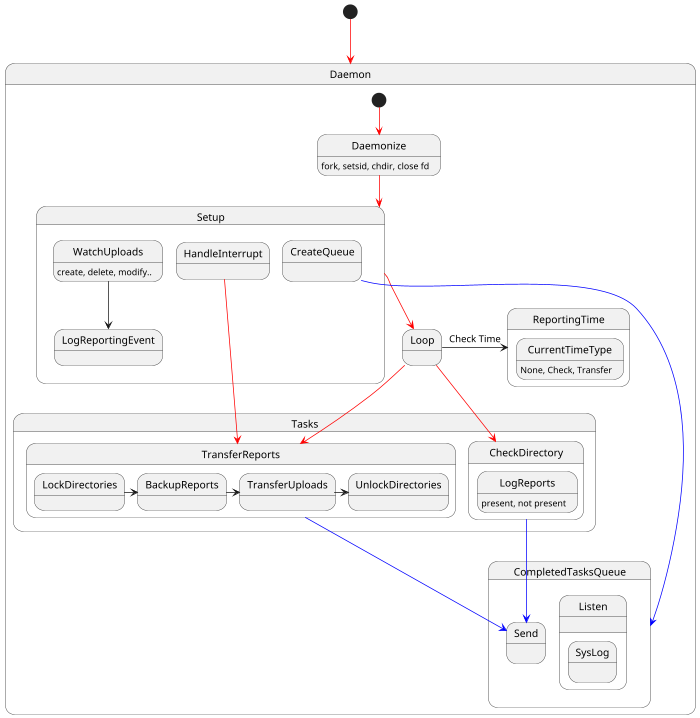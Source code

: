 @startuml
'https://plantuml.com/state-diagram

scale 700 width
[*] -[#red]-> Daemon

state Daemon {

    Daemonize:fork, setsid, chdir, close fd

  [*] -[#red]-> Daemonize
  Daemonize -[#red]-> Setup
  Setup -[#red]-> Loop
  Loop -> ReportingTime : Check Time
  Loop -[#red]-> Tasks.TransferReports
  Loop -[#red]-> Tasks.CheckDirectory






   state Loop {

   }

      state ReportingTime {

        CurrentTimeType: None, Check, Transfer

      }

      state CompletedTasksQueue {
        Listen:
        Send:

        state Listen {

            SysLog:

        }


      }

      state Tasks {




          state CheckDirectory {
          LogReports:present, not present
          }

          state TransferReports {
            LockDirectories -> BackupReports
            BackupReports -> TransferUploads
            TransferUploads -> UnlockDirectories
          }

          CheckDirectory -[#blue]-> Send

        TransferReports -[#blue]-> Send

      }

      state Setup {

              WatchUploads: create, delete, modify..
              CreateQueue:

              CreateQueue -[#blue]-> CompletedTasksQueue

              HandleInterrupt -[#red]-> TransferReports
              WatchUploads --> LogReportingEvent
          }

}





@enduml
